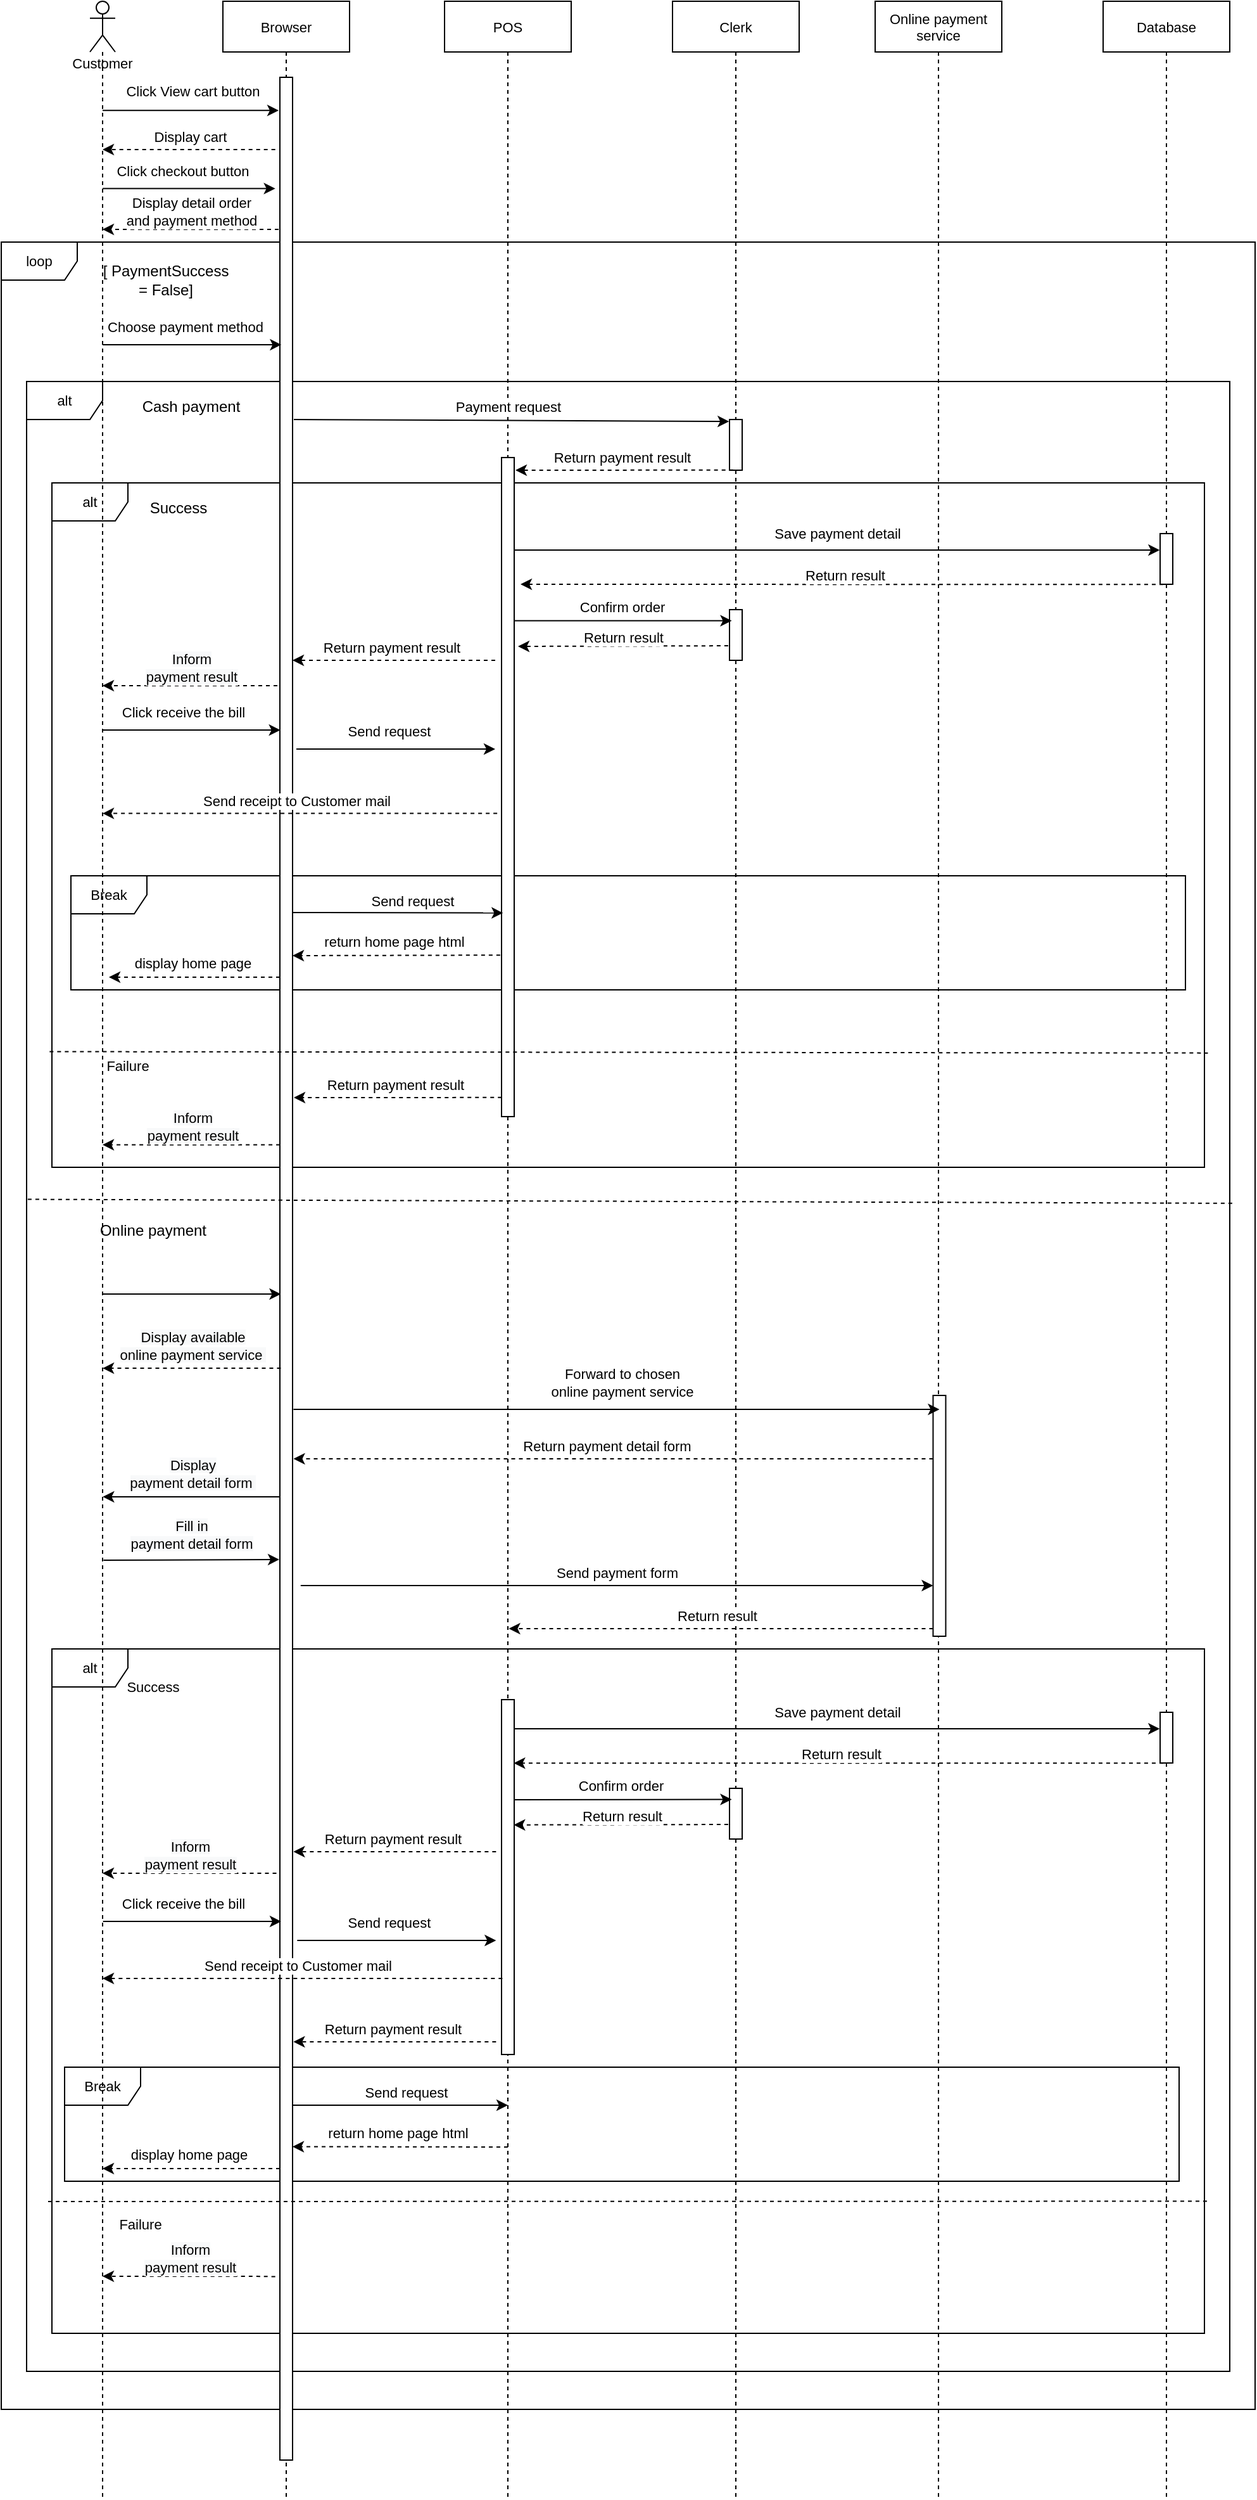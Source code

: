 <mxfile version="15.5.8" type="google"><diagram id="-Dq-dct1UT8iMASL3aUh" name="Page-1"><mxGraphModel dx="852" dy="441" grid="1" gridSize="10" guides="1" tooltips="1" connect="1" arrows="1" fold="1" page="1" pageScale="1" pageWidth="827" pageHeight="1169" math="0" shadow="0"><root><mxCell id="0"/><mxCell id="1" parent="0"/><mxCell id="Z5l2eLsYED-xXbpFVrO5-1" value="loop" style="shape=umlFrame;whiteSpace=wrap;html=1;width=60;height=30;fontSize=11;fontFamily=Helvetica;" parent="1" vertex="1"><mxGeometry x="30" y="200" width="990" height="1710" as="geometry"/></mxCell><mxCell id="p-Z7Fx93jOHoc9bxYRWm-1" value="alt" style="shape=umlFrame;whiteSpace=wrap;html=1;width=60;height=30;fontSize=11;fontFamily=Helvetica;" parent="1" vertex="1"><mxGeometry x="50" y="310" width="950" height="1570" as="geometry"/></mxCell><mxCell id="p-Z7Fx93jOHoc9bxYRWm-3" value="alt" style="shape=umlFrame;whiteSpace=wrap;html=1;resizeHeight=0;fontSize=11;fontFamily=Helvetica;" parent="1" vertex="1"><mxGeometry x="70" y="390" width="910" height="540" as="geometry"/></mxCell><mxCell id="D_PsGcH3VWVSuVahphf3-8" value="&lt;font style=&quot;font-size: 11px;&quot;&gt;Break&lt;/font&gt;" style="shape=umlFrame;whiteSpace=wrap;html=1;resizeHeight=0;fontSize=11;fontFamily=Helvetica;" parent="1" vertex="1"><mxGeometry x="80" y="1640" width="880" height="90" as="geometry"/></mxCell><mxCell id="D_PsGcH3VWVSuVahphf3-15" value="&lt;font style=&quot;font-size: 11px;&quot;&gt;Break&lt;/font&gt;" style="shape=umlFrame;whiteSpace=wrap;html=1;resizeHeight=0;fontSize=11;fontFamily=Helvetica;" parent="1" vertex="1"><mxGeometry x="85" y="700" width="880" height="90" as="geometry"/></mxCell><mxCell id="hRwOIqxj9Vv_5G1HP6Jx-38" value="alt" style="shape=umlFrame;whiteSpace=wrap;html=1;resizeHeight=0;fontSize=11;fontFamily=Helvetica;" parent="1" vertex="1"><mxGeometry x="70" y="1310" width="910" height="540" as="geometry"/></mxCell><mxCell id="p-Z7Fx93jOHoc9bxYRWm-4" value="Browser" style="shape=umlLifeline;perimeter=lifelinePerimeter;container=1;collapsible=0;recursiveResize=0;rounded=0;shadow=0;strokeWidth=1;fontSize=11;fontFamily=Helvetica;" parent="1" vertex="1"><mxGeometry x="205" y="10" width="100" height="1970" as="geometry"/></mxCell><mxCell id="hRwOIqxj9Vv_5G1HP6Jx-34" value="&lt;span style=&quot;background-color: rgb(248, 249, 250); font-size: 11px;&quot;&gt;Display &lt;br style=&quot;font-size: 11px;&quot;&gt;payment detail form&amp;nbsp;&lt;/span&gt;" style="endArrow=classic;html=1;exitX=0.006;exitY=0.77;exitDx=0;exitDy=0;exitPerimeter=0;fontSize=11;fontFamily=Helvetica;" parent="p-Z7Fx93jOHoc9bxYRWm-4" edge="1"><mxGeometry x="-0.003" y="-18" width="50" height="50" relative="1" as="geometry"><mxPoint x="45.74" y="1180" as="sourcePoint"/><mxPoint x="-94.82" y="1180" as="targetPoint"/><mxPoint as="offset"/></mxGeometry></mxCell><mxCell id="hRwOIqxj9Vv_5G1HP6Jx-29" value="" style="endArrow=none;html=1;exitX=0.006;exitY=0.77;exitDx=0;exitDy=0;exitPerimeter=0;endFill=0;startArrow=classic;startFill=1;fontSize=11;fontFamily=Helvetica;" parent="p-Z7Fx93jOHoc9bxYRWm-4" edge="1"><mxGeometry y="-20" width="50" height="50" relative="1" as="geometry"><mxPoint x="45.74" y="1020" as="sourcePoint"/><mxPoint x="-94.996" y="1020" as="targetPoint"/><mxPoint as="offset"/></mxGeometry></mxCell><mxCell id="D_PsGcH3VWVSuVahphf3-1" value="" style="points=[];perimeter=orthogonalPerimeter;rounded=0;shadow=0;strokeWidth=1;fontSize=11;fontFamily=Helvetica;" parent="p-Z7Fx93jOHoc9bxYRWm-4" vertex="1"><mxGeometry x="45" y="60" width="10" height="1880" as="geometry"/></mxCell><mxCell id="p-Z7Fx93jOHoc9bxYRWm-6" value="Customer" style="shape=umlLifeline;participant=umlActor;perimeter=lifelinePerimeter;whiteSpace=wrap;html=1;container=1;collapsible=0;recursiveResize=0;verticalAlign=top;spacingTop=36;outlineConnect=0;size=40;fontSize=11;fontFamily=Helvetica;" parent="1" vertex="1"><mxGeometry x="100" y="10" width="20" height="1970" as="geometry"/></mxCell><mxCell id="p-Z7Fx93jOHoc9bxYRWm-8" value="Click View cart&amp;nbsp;button" style="endArrow=classic;html=1;entryX=-0.1;entryY=0.017;entryDx=0;entryDy=0;entryPerimeter=0;fontSize=11;fontFamily=Helvetica;" parent="1" source="p-Z7Fx93jOHoc9bxYRWm-6" edge="1"><mxGeometry x="0.023" y="15" width="50" height="50" relative="1" as="geometry"><mxPoint x="180" y="150" as="sourcePoint"/><mxPoint x="249.0" y="96.18" as="targetPoint"/><mxPoint as="offset"/></mxGeometry></mxCell><mxCell id="p-Z7Fx93jOHoc9bxYRWm-9" value="Clerk" style="shape=umlLifeline;perimeter=lifelinePerimeter;container=1;collapsible=0;recursiveResize=0;rounded=0;shadow=0;strokeWidth=1;fontSize=11;fontFamily=Helvetica;" parent="1" vertex="1"><mxGeometry x="560" y="10" width="100" height="1970" as="geometry"/></mxCell><mxCell id="p-Z7Fx93jOHoc9bxYRWm-11" value="" style="points=[];perimeter=orthogonalPerimeter;rounded=0;shadow=0;strokeWidth=1;fontSize=11;fontFamily=Helvetica;" parent="p-Z7Fx93jOHoc9bxYRWm-9" vertex="1"><mxGeometry x="45" y="330" width="10" height="40" as="geometry"/></mxCell><mxCell id="hRwOIqxj9Vv_5G1HP6Jx-15" value="" style="points=[];perimeter=orthogonalPerimeter;rounded=0;shadow=0;strokeWidth=1;fontSize=11;fontFamily=Helvetica;" parent="p-Z7Fx93jOHoc9bxYRWm-9" vertex="1"><mxGeometry x="45" y="480" width="10" height="40" as="geometry"/></mxCell><mxCell id="hRwOIqxj9Vv_5G1HP6Jx-40" value="" style="points=[];perimeter=orthogonalPerimeter;rounded=0;shadow=0;strokeWidth=1;fontSize=11;fontFamily=Helvetica;" parent="p-Z7Fx93jOHoc9bxYRWm-9" vertex="1"><mxGeometry x="45" y="1410" width="10" height="40" as="geometry"/></mxCell><mxCell id="p-Z7Fx93jOHoc9bxYRWm-17" value="Online payment &#10;service" style="shape=umlLifeline;perimeter=lifelinePerimeter;container=1;collapsible=0;recursiveResize=0;rounded=0;shadow=0;strokeWidth=1;fontSize=11;fontFamily=Helvetica;" parent="1" vertex="1"><mxGeometry x="720" y="10" width="100" height="1970" as="geometry"/></mxCell><mxCell id="hRwOIqxj9Vv_5G1HP6Jx-32" value="" style="points=[];perimeter=orthogonalPerimeter;rounded=0;shadow=0;strokeWidth=1;fontSize=11;fontFamily=Helvetica;" parent="p-Z7Fx93jOHoc9bxYRWm-17" vertex="1"><mxGeometry x="45.74" y="1100" width="10" height="190" as="geometry"/></mxCell><mxCell id="p-Z7Fx93jOHoc9bxYRWm-20" value="POS" style="shape=umlLifeline;perimeter=lifelinePerimeter;container=1;collapsible=0;recursiveResize=0;rounded=0;shadow=0;strokeWidth=1;fontSize=11;fontFamily=Helvetica;" parent="1" vertex="1"><mxGeometry x="380" y="10" width="100" height="1970" as="geometry"/></mxCell><mxCell id="hRwOIqxj9Vv_5G1HP6Jx-41" value="" style="points=[];perimeter=orthogonalPerimeter;rounded=0;shadow=0;strokeWidth=1;fontSize=11;fontFamily=Helvetica;" parent="p-Z7Fx93jOHoc9bxYRWm-20" vertex="1"><mxGeometry x="45" y="1340" width="10" height="280" as="geometry"/></mxCell><mxCell id="hRwOIqxj9Vv_5G1HP6Jx-6" value="" style="points=[];perimeter=orthogonalPerimeter;rounded=0;shadow=0;strokeWidth=1;fontSize=11;fontFamily=Helvetica;" parent="p-Z7Fx93jOHoc9bxYRWm-20" vertex="1"><mxGeometry x="45" y="360" width="10" height="520" as="geometry"/></mxCell><mxCell id="p-Z7Fx93jOHoc9bxYRWm-29" value="Click checkout button" style="endArrow=classic;html=1;entryX=-0.367;entryY=0.057;entryDx=0;entryDy=0;entryPerimeter=0;fontSize=11;fontFamily=Helvetica;" parent="1" source="p-Z7Fx93jOHoc9bxYRWm-6" edge="1"><mxGeometry x="-0.076" y="14" width="50" height="50" relative="1" as="geometry"><mxPoint x="118.14" y="300" as="sourcePoint"/><mxPoint x="246.33" y="157.78" as="targetPoint"/><mxPoint as="offset"/></mxGeometry></mxCell><mxCell id="p-Z7Fx93jOHoc9bxYRWm-30" value="&lt;font style=&quot;font-size: 12px&quot;&gt;Cash payment&lt;/font&gt;" style="text;html=1;strokeColor=none;fillColor=none;align=center;verticalAlign=middle;whiteSpace=wrap;rounded=0;fontSize=11;fontFamily=Helvetica;" parent="1" vertex="1"><mxGeometry x="130" y="320" width="100" height="20" as="geometry"/></mxCell><mxCell id="p-Z7Fx93jOHoc9bxYRWm-31" value="Payment request" style="endArrow=classic;html=1;entryX=-0.038;entryY=0.038;entryDx=0;entryDy=0;entryPerimeter=0;exitX=1.1;exitY=0.198;exitDx=0;exitDy=0;exitPerimeter=0;fontSize=11;fontFamily=Helvetica;" parent="1" target="p-Z7Fx93jOHoc9bxYRWm-11" edge="1"><mxGeometry x="-0.017" y="11" width="50" height="50" relative="1" as="geometry"><mxPoint x="261" y="339.98" as="sourcePoint"/><mxPoint x="590" y="446" as="targetPoint"/><mxPoint as="offset"/></mxGeometry></mxCell><mxCell id="p-Z7Fx93jOHoc9bxYRWm-32" value="Return payment result" style="endArrow=classic;html=1;exitX=0.283;exitY=0.997;exitDx=0;exitDy=0;exitPerimeter=0;dashed=1;fontSize=11;fontFamily=Helvetica;" parent="1" source="p-Z7Fx93jOHoc9bxYRWm-11" edge="1"><mxGeometry x="0.022" y="-10" width="50" height="50" relative="1" as="geometry"><mxPoint x="599.63" y="480" as="sourcePoint"/><mxPoint x="436" y="380" as="targetPoint"/><mxPoint as="offset"/></mxGeometry></mxCell><mxCell id="p-Z7Fx93jOHoc9bxYRWm-47" value="&lt;font style=&quot;font-size: 12px&quot;&gt;Success&lt;/font&gt;" style="text;html=1;strokeColor=none;fillColor=none;align=center;verticalAlign=middle;whiteSpace=wrap;rounded=0;fontSize=11;fontFamily=Helvetica;" parent="1" vertex="1"><mxGeometry x="140" y="400.0" width="60" height="20" as="geometry"/></mxCell><mxCell id="hRwOIqxj9Vv_5G1HP6Jx-1" value="Display detail order &lt;br style=&quot;font-size: 11px;&quot;&gt;and payment method" style="endArrow=classic;html=1;dashed=1;fontSize=11;fontFamily=Helvetica;" parent="1" target="p-Z7Fx93jOHoc9bxYRWm-6" edge="1"><mxGeometry x="0.002" y="-14" width="50" height="50" relative="1" as="geometry"><mxPoint x="249" y="190" as="sourcePoint"/><mxPoint x="111.16" y="250" as="targetPoint"/><mxPoint as="offset"/></mxGeometry></mxCell><mxCell id="p-Z7Fx93jOHoc9bxYRWm-7" value="Display cart" style="endArrow=classic;html=1;dashed=1;exitX=-0.367;exitY=0.037;exitDx=0;exitDy=0;exitPerimeter=0;fontSize=11;fontFamily=Helvetica;" parent="1" target="p-Z7Fx93jOHoc9bxYRWm-6" edge="1"><mxGeometry x="-0.015" y="-10" width="50" height="50" relative="1" as="geometry"><mxPoint x="246.33" y="126.98" as="sourcePoint"/><mxPoint x="110" y="180" as="targetPoint"/><mxPoint as="offset"/></mxGeometry></mxCell><mxCell id="hRwOIqxj9Vv_5G1HP6Jx-2" value="Choose payment method" style="endArrow=classic;html=1;entryX=0.12;entryY=0.137;entryDx=0;entryDy=0;entryPerimeter=0;fontSize=11;fontFamily=Helvetica;" parent="1" source="p-Z7Fx93jOHoc9bxYRWm-6" edge="1"><mxGeometry x="-0.076" y="14" width="50" height="50" relative="1" as="geometry"><mxPoint x="110" y="280" as="sourcePoint"/><mxPoint x="251.2" y="280.98" as="targetPoint"/><mxPoint as="offset"/></mxGeometry></mxCell><mxCell id="hRwOIqxj9Vv_5G1HP6Jx-7" value="" style="endArrow=none;dashed=1;html=1;exitX=-0.002;exitY=0.831;exitDx=0;exitDy=0;exitPerimeter=0;entryX=1.003;entryY=0.833;entryDx=0;entryDy=0;entryPerimeter=0;fontSize=11;fontFamily=Helvetica;" parent="1" source="p-Z7Fx93jOHoc9bxYRWm-3" target="p-Z7Fx93jOHoc9bxYRWm-3" edge="1"><mxGeometry width="50" height="50" relative="1" as="geometry"><mxPoint x="71" y="653" as="sourcePoint"/><mxPoint x="971" y="653" as="targetPoint"/><Array as="points"/></mxGeometry></mxCell><mxCell id="hRwOIqxj9Vv_5G1HP6Jx-10" value="&lt;font style=&quot;font-size: 11px;&quot;&gt;&lt;span style=&quot;background-color: rgb(248, 249, 250); font-size: 11px;&quot;&gt;Inform &lt;br style=&quot;font-size: 11px;&quot;&gt;payment&amp;nbsp;&lt;/span&gt;&lt;span style=&quot;background-color: rgb(248, 249, 250); font-size: 11px;&quot;&gt;result&lt;/span&gt;&lt;/font&gt;" style="endArrow=classic;html=1;dashed=1;fontSize=11;fontFamily=Helvetica;" parent="1" target="p-Z7Fx93jOHoc9bxYRWm-6" edge="1"><mxGeometry x="-0.009" y="-14" width="50" height="50" relative="1" as="geometry"><mxPoint x="248" y="550" as="sourcePoint"/><mxPoint x="93.53" y="460.32" as="targetPoint"/><mxPoint as="offset"/></mxGeometry></mxCell><mxCell id="hRwOIqxj9Vv_5G1HP6Jx-11" value="Database" style="shape=umlLifeline;perimeter=lifelinePerimeter;container=1;collapsible=0;recursiveResize=0;rounded=0;shadow=0;strokeWidth=1;fontSize=11;fontFamily=Helvetica;" parent="1" vertex="1"><mxGeometry x="900" y="10" width="100" height="1970" as="geometry"/></mxCell><mxCell id="hRwOIqxj9Vv_5G1HP6Jx-13" value="" style="points=[];perimeter=orthogonalPerimeter;rounded=0;shadow=0;strokeWidth=1;fontSize=11;fontFamily=Helvetica;" parent="hRwOIqxj9Vv_5G1HP6Jx-11" vertex="1"><mxGeometry x="45" y="420" width="10" height="40" as="geometry"/></mxCell><mxCell id="hRwOIqxj9Vv_5G1HP6Jx-47" value="" style="points=[];perimeter=orthogonalPerimeter;rounded=0;shadow=0;strokeWidth=1;fontSize=11;fontFamily=Helvetica;" parent="hRwOIqxj9Vv_5G1HP6Jx-11" vertex="1"><mxGeometry x="45" y="1350" width="10" height="40" as="geometry"/></mxCell><mxCell id="hRwOIqxj9Vv_5G1HP6Jx-12" value="Save payment detail" style="endArrow=classic;html=1;entryX=-0.035;entryY=0.325;entryDx=0;entryDy=0;entryPerimeter=0;fontSize=11;fontFamily=Helvetica;" parent="1" source="hRwOIqxj9Vv_5G1HP6Jx-6" target="hRwOIqxj9Vv_5G1HP6Jx-13" edge="1"><mxGeometry x="0.001" y="13" width="50" height="50" relative="1" as="geometry"><mxPoint x="450" y="440.54" as="sourcePoint"/><mxPoint x="930" y="440" as="targetPoint"/><mxPoint as="offset"/></mxGeometry></mxCell><mxCell id="hRwOIqxj9Vv_5G1HP6Jx-14" value="Return result" style="endArrow=classic;html=1;dashed=1;exitX=0.247;exitY=1.004;exitDx=0;exitDy=0;exitPerimeter=0;fontSize=11;fontFamily=Helvetica;" parent="1" source="hRwOIqxj9Vv_5G1HP6Jx-13" edge="1"><mxGeometry x="-0.008" y="-7" width="50" height="50" relative="1" as="geometry"><mxPoint x="923.81" y="460.0" as="sourcePoint"/><mxPoint x="440" y="470" as="targetPoint"/><mxPoint as="offset"/></mxGeometry></mxCell><mxCell id="hRwOIqxj9Vv_5G1HP6Jx-16" value="Confirm order" style="endArrow=classic;html=1;entryX=0.176;entryY=0.219;entryDx=0;entryDy=0;entryPerimeter=0;fontSize=11;fontFamily=Helvetica;" parent="1" source="hRwOIqxj9Vv_5G1HP6Jx-6" target="hRwOIqxj9Vv_5G1HP6Jx-15" edge="1"><mxGeometry x="-0.017" y="11" width="50" height="50" relative="1" as="geometry"><mxPoint x="440" y="520" as="sourcePoint"/><mxPoint x="783.62" y="521.54" as="targetPoint"/><mxPoint as="offset"/></mxGeometry></mxCell><mxCell id="hRwOIqxj9Vv_5G1HP6Jx-17" value="Return result" style="endArrow=classic;html=1;dashed=1;exitX=-0.106;exitY=0.713;exitDx=0;exitDy=0;exitPerimeter=0;fontSize=11;fontFamily=Helvetica;" parent="1" source="hRwOIqxj9Vv_5G1HP6Jx-15" edge="1"><mxGeometry x="-0.008" y="-7" width="50" height="50" relative="1" as="geometry"><mxPoint x="957.47" y="520.16" as="sourcePoint"/><mxPoint x="438" y="519" as="targetPoint"/><mxPoint as="offset"/></mxGeometry></mxCell><mxCell id="hRwOIqxj9Vv_5G1HP6Jx-18" value="Return payment result" style="endArrow=classic;html=1;dashed=1;fontSize=11;fontFamily=Helvetica;" parent="1" edge="1"><mxGeometry x="0.022" y="-10" width="50" height="50" relative="1" as="geometry"><mxPoint x="420" y="530" as="sourcePoint"/><mxPoint x="260" y="530" as="targetPoint"/><mxPoint as="offset"/></mxGeometry></mxCell><mxCell id="hRwOIqxj9Vv_5G1HP6Jx-20" value="Failure" style="text;html=1;strokeColor=none;fillColor=none;align=center;verticalAlign=middle;whiteSpace=wrap;rounded=0;fontSize=11;fontFamily=Helvetica;" parent="1" vertex="1"><mxGeometry x="100" y="840" width="60" height="20" as="geometry"/></mxCell><mxCell id="hRwOIqxj9Vv_5G1HP6Jx-23" value="Click&amp;nbsp;receive the bill&amp;nbsp;" style="endArrow=classic;html=1;fontSize=11;fontFamily=Helvetica;" parent="1" edge="1"><mxGeometry x="-0.076" y="14" width="50" height="50" relative="1" as="geometry"><mxPoint x="109.664" y="585" as="sourcePoint"/><mxPoint x="250.34" y="585" as="targetPoint"/><mxPoint as="offset"/></mxGeometry></mxCell><mxCell id="hRwOIqxj9Vv_5G1HP6Jx-24" value="Send request" style="endArrow=classic;html=1;fontSize=11;fontFamily=Helvetica;" parent="1" edge="1"><mxGeometry x="-0.076" y="14" width="50" height="50" relative="1" as="geometry"><mxPoint x="263" y="600" as="sourcePoint"/><mxPoint x="420" y="600" as="targetPoint"/><mxPoint as="offset"/></mxGeometry></mxCell><mxCell id="hRwOIqxj9Vv_5G1HP6Jx-26" value="" style="endArrow=none;dashed=1;html=1;exitX=0.001;exitY=0.411;exitDx=0;exitDy=0;exitPerimeter=0;entryX=1.003;entryY=0.413;entryDx=0;entryDy=0;entryPerimeter=0;fontSize=11;fontFamily=Helvetica;" parent="1" source="p-Z7Fx93jOHoc9bxYRWm-1" target="p-Z7Fx93jOHoc9bxYRWm-1" edge="1"><mxGeometry width="50" height="50" relative="1" as="geometry"><mxPoint x="50" y="770.15" as="sourcePoint"/><mxPoint x="992" y="779" as="targetPoint"/><Array as="points"/></mxGeometry></mxCell><mxCell id="hRwOIqxj9Vv_5G1HP6Jx-28" value="&lt;span style=&quot;background-color: rgb(248, 249, 250); font-size: 11px;&quot;&gt;Display available&lt;br style=&quot;font-size: 11px;&quot;&gt;online payment service&amp;nbsp;&lt;/span&gt;" style="endArrow=classic;html=1;exitX=0;exitY=0.551;exitDx=0;exitDy=0;exitPerimeter=0;dashed=1;fontSize=11;fontFamily=Helvetica;" parent="1" edge="1"><mxGeometry x="-0.003" y="-18" width="50" height="50" relative="1" as="geometry"><mxPoint x="250.74" y="1088.54" as="sourcePoint"/><mxPoint x="110.064" y="1088.54" as="targetPoint"/><mxPoint as="offset"/></mxGeometry></mxCell><mxCell id="hRwOIqxj9Vv_5G1HP6Jx-27" value="&lt;font style=&quot;font-size: 12px&quot;&gt;Online payment&lt;/font&gt;" style="text;html=1;strokeColor=none;fillColor=none;align=center;verticalAlign=middle;whiteSpace=wrap;rounded=0;fontSize=11;fontFamily=Helvetica;" parent="1" vertex="1"><mxGeometry x="100" y="970" width="100" height="20" as="geometry"/></mxCell><mxCell id="hRwOIqxj9Vv_5G1HP6Jx-31" value="&lt;span style=&quot;font-size: 11px;&quot;&gt;Forward to chosen&lt;br style=&quot;font-size: 11px;&quot;&gt;online payment service&lt;/span&gt;" style="endArrow=none;html=1;endFill=0;startArrow=classic;startFill=1;fontSize=11;fontFamily=Helvetica;" parent="1" edge="1"><mxGeometry x="-0.017" y="-21" width="50" height="50" relative="1" as="geometry"><mxPoint x="770.74" y="1121" as="sourcePoint"/><mxPoint x="260.74" y="1121" as="targetPoint"/><mxPoint as="offset"/></mxGeometry></mxCell><mxCell id="hRwOIqxj9Vv_5G1HP6Jx-33" value="Return payment detail form" style="endArrow=classic;html=1;dashed=1;fontSize=11;fontFamily=Helvetica;" parent="1" edge="1"><mxGeometry x="0.022" y="-10" width="50" height="50" relative="1" as="geometry"><mxPoint x="765.74" y="1160" as="sourcePoint"/><mxPoint x="260.74" y="1160.0" as="targetPoint"/><mxPoint as="offset"/></mxGeometry></mxCell><mxCell id="hRwOIqxj9Vv_5G1HP6Jx-35" value="&lt;span style=&quot;font-size: 11px; background-color: rgb(248, 249, 250);&quot;&gt;Fill in &lt;br style=&quot;font-size: 11px;&quot;&gt;payment detail form&lt;/span&gt;" style="endArrow=none;html=1;exitX=-0.12;exitY=0.649;exitDx=0;exitDy=0;exitPerimeter=0;endFill=0;startArrow=classic;startFill=1;fontSize=11;fontFamily=Helvetica;" parent="1" edge="1"><mxGeometry y="-20" width="50" height="50" relative="1" as="geometry"><mxPoint x="249.54" y="1239.46" as="sourcePoint"/><mxPoint x="110.744" y="1240" as="targetPoint"/><mxPoint as="offset"/></mxGeometry></mxCell><mxCell id="hRwOIqxj9Vv_5G1HP6Jx-36" value="&lt;font style=&quot;font-size: 11px;&quot;&gt;Send payment form&lt;/font&gt;" style="endArrow=none;html=1;endFill=0;startArrow=classic;startFill=1;entryX=1.135;entryY=0.872;entryDx=0;entryDy=0;entryPerimeter=0;fontSize=11;fontFamily=Helvetica;" parent="1" edge="1"><mxGeometry y="-10" width="50" height="50" relative="1" as="geometry"><mxPoint x="765.74" y="1260" as="sourcePoint"/><mxPoint x="266.41" y="1260" as="targetPoint"/><mxPoint as="offset"/></mxGeometry></mxCell><mxCell id="hRwOIqxj9Vv_5G1HP6Jx-37" value="Return result" style="endArrow=classic;html=1;dashed=1;fontSize=11;fontFamily=Helvetica;" parent="1" source="hRwOIqxj9Vv_5G1HP6Jx-32" edge="1"><mxGeometry x="0.022" y="-10" width="50" height="50" relative="1" as="geometry"><mxPoint x="775.74" y="1170" as="sourcePoint"/><mxPoint x="430.74" y="1294" as="targetPoint"/><mxPoint as="offset"/></mxGeometry></mxCell><mxCell id="hRwOIqxj9Vv_5G1HP6Jx-39" value="&lt;font style=&quot;font-size: 11px;&quot;&gt;&lt;span style=&quot;background-color: rgb(248, 249, 250); font-size: 11px;&quot;&gt;Inform &lt;br style=&quot;font-size: 11px;&quot;&gt;payment&amp;nbsp;&lt;/span&gt;&lt;span style=&quot;background-color: rgb(248, 249, 250); font-size: 11px;&quot;&gt;result&lt;/span&gt;&lt;/font&gt;" style="endArrow=classic;html=1;dashed=1;exitX=-0.367;exitY=0.923;exitDx=0;exitDy=0;exitPerimeter=0;fontSize=11;fontFamily=Helvetica;" parent="1" source="D_PsGcH3VWVSuVahphf3-1" target="p-Z7Fx93jOHoc9bxYRWm-6" edge="1"><mxGeometry x="-0.009" y="-14" width="50" height="50" relative="1" as="geometry"><mxPoint x="250.84" y="1470" as="sourcePoint"/><mxPoint x="109.164" y="1470" as="targetPoint"/><mxPoint as="offset"/><Array as="points"><mxPoint x="230" y="1805"/></Array></mxGeometry></mxCell><mxCell id="hRwOIqxj9Vv_5G1HP6Jx-42" value="Return payment result" style="endArrow=classic;html=1;dashed=1;fontSize=11;fontFamily=Helvetica;" parent="1" edge="1"><mxGeometry x="0.022" y="-10" width="50" height="50" relative="1" as="geometry"><mxPoint x="420.68" y="1620" as="sourcePoint"/><mxPoint x="260.68" y="1620" as="targetPoint"/><mxPoint as="offset"/></mxGeometry></mxCell><mxCell id="hRwOIqxj9Vv_5G1HP6Jx-43" value="Send receipt to Customer mail" style="endArrow=classic;html=1;dashed=1;fontSize=11;fontFamily=Helvetica;" parent="1" edge="1"><mxGeometry x="0.022" y="-10" width="50" height="50" relative="1" as="geometry"><mxPoint x="425.68" y="1570" as="sourcePoint"/><mxPoint x="110.004" y="1570" as="targetPoint"/><mxPoint as="offset"/></mxGeometry></mxCell><mxCell id="hRwOIqxj9Vv_5G1HP6Jx-45" value="" style="endArrow=none;dashed=1;html=1;entryX=1.005;entryY=0.807;entryDx=0;entryDy=0;entryPerimeter=0;fontSize=11;fontFamily=Helvetica;" parent="1" target="hRwOIqxj9Vv_5G1HP6Jx-38" edge="1"><mxGeometry width="50" height="50" relative="1" as="geometry"><mxPoint x="67" y="1746" as="sourcePoint"/><mxPoint x="970" y="1746" as="targetPoint"/><Array as="points"/></mxGeometry></mxCell><mxCell id="hRwOIqxj9Vv_5G1HP6Jx-46" value="&lt;font style=&quot;font-size: 11px;&quot;&gt;&lt;span style=&quot;background-color: rgb(248, 249, 250); font-size: 11px;&quot;&gt;Inform &lt;br style=&quot;font-size: 11px;&quot;&gt;payment&amp;nbsp;&lt;/span&gt;&lt;span style=&quot;background-color: rgb(248, 249, 250); font-size: 11px;&quot;&gt;result&lt;/span&gt;&lt;/font&gt;" style="endArrow=classic;html=1;dashed=1;exitX=-0.343;exitY=0.318;exitDx=0;exitDy=0;exitPerimeter=0;fontSize=11;fontFamily=Helvetica;" parent="1" edge="1"><mxGeometry x="-0.009" y="-14" width="50" height="50" relative="1" as="geometry"><mxPoint x="247.25" y="1487" as="sourcePoint"/><mxPoint x="110.004" y="1487" as="targetPoint"/><mxPoint as="offset"/></mxGeometry></mxCell><mxCell id="hRwOIqxj9Vv_5G1HP6Jx-52" value="Return payment result" style="endArrow=classic;html=1;dashed=1;fontSize=11;fontFamily=Helvetica;" parent="1" edge="1"><mxGeometry x="0.022" y="-10" width="50" height="50" relative="1" as="geometry"><mxPoint x="420.68" y="1470" as="sourcePoint"/><mxPoint x="260.68" y="1470" as="targetPoint"/><mxPoint as="offset"/></mxGeometry></mxCell><mxCell id="hRwOIqxj9Vv_5G1HP6Jx-53" value="Failure" style="text;html=1;strokeColor=none;fillColor=none;align=center;verticalAlign=middle;whiteSpace=wrap;rounded=0;fontSize=11;fontFamily=Helvetica;" parent="1" vertex="1"><mxGeometry x="110" y="1754" width="60" height="20" as="geometry"/></mxCell><mxCell id="hRwOIqxj9Vv_5G1HP6Jx-54" value="Click&amp;nbsp;receive the bill&amp;nbsp;" style="endArrow=classic;html=1;fontSize=11;fontFamily=Helvetica;" parent="1" edge="1"><mxGeometry x="-0.076" y="14" width="50" height="50" relative="1" as="geometry"><mxPoint x="110.344" y="1525" as="sourcePoint"/><mxPoint x="251.02" y="1525" as="targetPoint"/><mxPoint as="offset"/></mxGeometry></mxCell><mxCell id="hRwOIqxj9Vv_5G1HP6Jx-55" value="Send request" style="endArrow=classic;html=1;fontSize=11;fontFamily=Helvetica;" parent="1" edge="1"><mxGeometry x="-0.076" y="14" width="50" height="50" relative="1" as="geometry"><mxPoint x="263.68" y="1540" as="sourcePoint"/><mxPoint x="420.68" y="1540" as="targetPoint"/><mxPoint as="offset"/></mxGeometry></mxCell><mxCell id="Z5l2eLsYED-xXbpFVrO5-2" value="&lt;font style=&quot;font-size: 12px&quot;&gt;[ PaymentSuccess &lt;br&gt;= False]&lt;/font&gt;" style="text;html=1;strokeColor=none;fillColor=none;align=center;verticalAlign=middle;whiteSpace=wrap;rounded=0;fontSize=11;fontFamily=Helvetica;" parent="1" vertex="1"><mxGeometry x="80" y="220" width="160" height="20" as="geometry"/></mxCell><mxCell id="D_PsGcH3VWVSuVahphf3-10" value="" style="endArrow=classic;html=1;fontSize=11;fontFamily=Helvetica;" parent="1" source="D_PsGcH3VWVSuVahphf3-1" edge="1"><mxGeometry width="50" height="50" relative="1" as="geometry"><mxPoint x="264" y="1670" as="sourcePoint"/><mxPoint x="430" y="1670" as="targetPoint"/></mxGeometry></mxCell><mxCell id="D_PsGcH3VWVSuVahphf3-11" value="&lt;font style=&quot;font-size: 11px;&quot;&gt;Send request&lt;/font&gt;" style="text;html=1;strokeColor=none;fillColor=none;align=center;verticalAlign=middle;whiteSpace=wrap;rounded=0;fontSize=11;fontFamily=Helvetica;" parent="1" vertex="1"><mxGeometry x="305" y="1650" width="90" height="20" as="geometry"/></mxCell><mxCell id="D_PsGcH3VWVSuVahphf3-12" value="&lt;font style=&quot;font-size: 11px;&quot;&gt;return home page html&lt;/font&gt;" style="endArrow=classic;html=1;dashed=1;entryX=1.328;entryY=0.913;entryDx=0;entryDy=0;entryPerimeter=0;fontSize=11;fontFamily=Helvetica;" parent="1" edge="1"><mxGeometry x="0.026" y="-11" width="50" height="50" relative="1" as="geometry"><mxPoint x="430" y="1703" as="sourcePoint"/><mxPoint x="260.0" y="1702.69" as="targetPoint"/><mxPoint as="offset"/></mxGeometry></mxCell><mxCell id="D_PsGcH3VWVSuVahphf3-13" value="&lt;font style=&quot;font-size: 11px;&quot;&gt;display home page&lt;/font&gt;" style="endArrow=classic;html=1;dashed=1;fontSize=11;fontFamily=Helvetica;" parent="1" edge="1"><mxGeometry x="0.026" y="-11" width="50" height="50" relative="1" as="geometry"><mxPoint x="250" y="1720" as="sourcePoint"/><mxPoint x="110" y="1720" as="targetPoint"/><mxPoint as="offset"/></mxGeometry></mxCell><mxCell id="hRwOIqxj9Vv_5G1HP6Jx-44" value="Success" style="text;html=1;strokeColor=none;fillColor=none;align=center;verticalAlign=middle;whiteSpace=wrap;rounded=0;fontSize=11;fontFamily=Helvetica;" parent="1" vertex="1"><mxGeometry x="120" y="1330" width="60" height="20" as="geometry"/></mxCell><mxCell id="hRwOIqxj9Vv_5G1HP6Jx-48" value="Save payment detail" style="endArrow=classic;html=1;entryX=-0.035;entryY=0.325;entryDx=0;entryDy=0;entryPerimeter=0;fontSize=11;fontFamily=Helvetica;" parent="1" source="hRwOIqxj9Vv_5G1HP6Jx-41" target="hRwOIqxj9Vv_5G1HP6Jx-47" edge="1"><mxGeometry x="0.001" y="13" width="50" height="50" relative="1" as="geometry"><mxPoint x="450" y="1373" as="sourcePoint"/><mxPoint x="920" y="1370" as="targetPoint"/><mxPoint as="offset"/></mxGeometry></mxCell><mxCell id="hRwOIqxj9Vv_5G1HP6Jx-50" value="Confirm order" style="endArrow=classic;html=1;entryX=0.176;entryY=0.219;entryDx=0;entryDy=0;entryPerimeter=0;fontSize=11;fontFamily=Helvetica;" parent="1" target="hRwOIqxj9Vv_5G1HP6Jx-40" edge="1"><mxGeometry x="-0.017" y="11" width="50" height="50" relative="1" as="geometry"><mxPoint x="435" y="1429" as="sourcePoint"/><mxPoint x="773.62" y="1451.54" as="targetPoint"/><mxPoint as="offset"/></mxGeometry></mxCell><mxCell id="hRwOIqxj9Vv_5G1HP6Jx-49" value="Return result" style="endArrow=classic;html=1;dashed=1;exitX=0.247;exitY=1.004;exitDx=0;exitDy=0;exitPerimeter=0;entryX=0.967;entryY=0.179;entryDx=0;entryDy=0;entryPerimeter=0;fontSize=11;fontFamily=Helvetica;" parent="1" source="hRwOIqxj9Vv_5G1HP6Jx-47" target="hRwOIqxj9Vv_5G1HP6Jx-41" edge="1"><mxGeometry x="-0.008" y="-7" width="50" height="50" relative="1" as="geometry"><mxPoint x="913.81" y="1390.0" as="sourcePoint"/><mxPoint x="440" y="1400" as="targetPoint"/><mxPoint as="offset"/></mxGeometry></mxCell><mxCell id="hRwOIqxj9Vv_5G1HP6Jx-51" value="Return result" style="endArrow=classic;html=1;dashed=1;exitX=-0.106;exitY=0.713;exitDx=0;exitDy=0;exitPerimeter=0;entryX=0.967;entryY=0.353;entryDx=0;entryDy=0;entryPerimeter=0;fontSize=11;fontFamily=Helvetica;" parent="1" source="hRwOIqxj9Vv_5G1HP6Jx-40" target="hRwOIqxj9Vv_5G1HP6Jx-41" edge="1"><mxGeometry x="-0.008" y="-7" width="50" height="50" relative="1" as="geometry"><mxPoint x="947.47" y="1450.16" as="sourcePoint"/><mxPoint x="440" y="1449" as="targetPoint"/><mxPoint as="offset"/></mxGeometry></mxCell><mxCell id="hRwOIqxj9Vv_5G1HP6Jx-22" value="&lt;font style=&quot;font-size: 11px;&quot;&gt;&lt;span style=&quot;background-color: rgb(248, 249, 250); font-size: 11px;&quot;&gt;Inform &lt;br style=&quot;font-size: 11px;&quot;&gt;payment&amp;nbsp;&lt;/span&gt;&lt;span style=&quot;background-color: rgb(248, 249, 250); font-size: 11px;&quot;&gt;result&lt;/span&gt;&lt;/font&gt;" style="endArrow=classic;html=1;dashed=1;exitX=0.006;exitY=0.448;exitDx=0;exitDy=0;exitPerimeter=0;fontSize=11;fontFamily=Helvetica;" parent="1" source="D_PsGcH3VWVSuVahphf3-1" target="p-Z7Fx93jOHoc9bxYRWm-6" edge="1"><mxGeometry x="-0.009" y="-14" width="50" height="50" relative="1" as="geometry"><mxPoint x="250.0" y="730" as="sourcePoint"/><mxPoint x="108.324" y="730" as="targetPoint"/><mxPoint as="offset"/></mxGeometry></mxCell><mxCell id="hRwOIqxj9Vv_5G1HP6Jx-21" value="Return payment result" style="endArrow=classic;html=1;dashed=1;exitX=0.012;exitY=0.971;exitDx=0;exitDy=0;exitPerimeter=0;fontSize=11;fontFamily=Helvetica;" parent="1" source="hRwOIqxj9Vv_5G1HP6Jx-6" edge="1"><mxGeometry x="0.022" y="-10" width="50" height="50" relative="1" as="geometry"><mxPoint x="420" y="690" as="sourcePoint"/><mxPoint x="261" y="875" as="targetPoint"/><mxPoint as="offset"/></mxGeometry></mxCell><mxCell id="D_PsGcH3VWVSuVahphf3-16" value="" style="endArrow=classic;html=1;entryX=0.114;entryY=0.691;entryDx=0;entryDy=0;entryPerimeter=0;fontSize=11;fontFamily=Helvetica;" parent="1" target="hRwOIqxj9Vv_5G1HP6Jx-6" edge="1"><mxGeometry width="50" height="50" relative="1" as="geometry"><mxPoint x="260" y="729" as="sourcePoint"/><mxPoint x="410" y="730" as="targetPoint"/></mxGeometry></mxCell><mxCell id="D_PsGcH3VWVSuVahphf3-17" value="&lt;font style=&quot;font-size: 11px;&quot;&gt;Send request&lt;/font&gt;" style="text;html=1;strokeColor=none;fillColor=none;align=center;verticalAlign=middle;whiteSpace=wrap;rounded=0;fontSize=11;fontFamily=Helvetica;" parent="1" vertex="1"><mxGeometry x="310" y="710" width="90" height="20" as="geometry"/></mxCell><mxCell id="D_PsGcH3VWVSuVahphf3-18" value="&lt;font style=&quot;font-size: 11px;&quot;&gt;return home page html&lt;/font&gt;" style="endArrow=classic;html=1;dashed=1;exitX=-0.107;exitY=0.755;exitDx=0;exitDy=0;exitPerimeter=0;fontSize=11;fontFamily=Helvetica;" parent="1" source="hRwOIqxj9Vv_5G1HP6Jx-6" edge="1"><mxGeometry x="0.026" y="-11" width="50" height="50" relative="1" as="geometry"><mxPoint x="410" y="763" as="sourcePoint"/><mxPoint x="260" y="763" as="targetPoint"/><mxPoint as="offset"/></mxGeometry></mxCell><mxCell id="D_PsGcH3VWVSuVahphf3-19" value="&lt;font style=&quot;font-size: 11px;&quot;&gt;display home page&lt;/font&gt;" style="endArrow=classic;html=1;dashed=1;fontSize=11;fontFamily=Helvetica;" parent="1" edge="1"><mxGeometry x="0.026" y="-11" width="50" height="50" relative="1" as="geometry"><mxPoint x="250" y="780" as="sourcePoint"/><mxPoint x="115" y="780" as="targetPoint"/><mxPoint as="offset"/></mxGeometry></mxCell><mxCell id="hRwOIqxj9Vv_5G1HP6Jx-25" value="Send receipt to Customer mail" style="endArrow=classic;html=1;dashed=1;exitX=-0.343;exitY=0.54;exitDx=0;exitDy=0;exitPerimeter=0;fontSize=11;fontFamily=Helvetica;" parent="1" source="hRwOIqxj9Vv_5G1HP6Jx-6" target="p-Z7Fx93jOHoc9bxYRWm-6" edge="1"><mxGeometry x="0.022" y="-10" width="50" height="50" relative="1" as="geometry"><mxPoint x="425" y="630" as="sourcePoint"/><mxPoint x="265" y="630" as="targetPoint"/><mxPoint as="offset"/></mxGeometry></mxCell></root></mxGraphModel></diagram></mxfile>